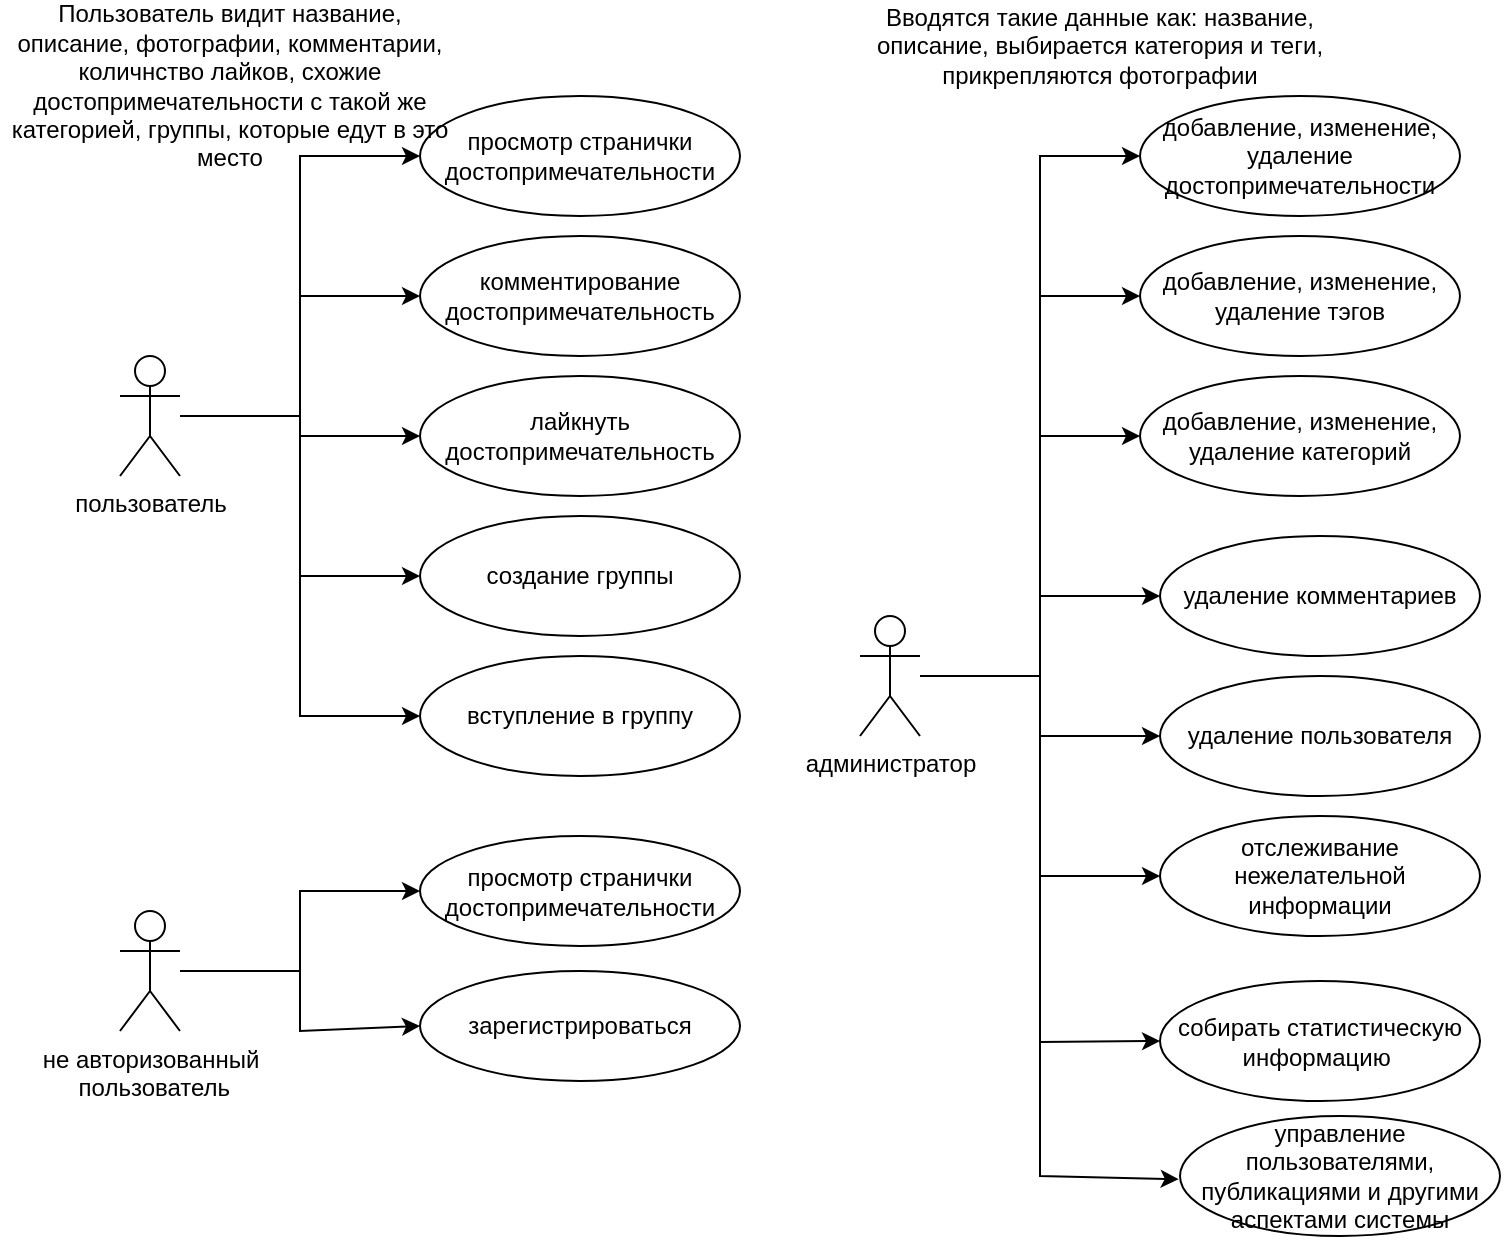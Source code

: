 <mxfile version="24.4.4" type="github">
  <diagram name="Page-1" id="qrGcNE2tAS0Cf3PMtOxk">
    <mxGraphModel dx="961" dy="1650" grid="1" gridSize="10" guides="1" tooltips="1" connect="1" arrows="1" fold="1" page="1" pageScale="1" pageWidth="850" pageHeight="1100" math="0" shadow="0">
      <root>
        <mxCell id="0" />
        <mxCell id="1" parent="0" />
        <mxCell id="MZ-xU3BzYYgE3xcKfuvh-1" style="edgeStyle=orthogonalEdgeStyle;rounded=0;orthogonalLoop=1;jettySize=auto;html=1;entryX=0;entryY=0.5;entryDx=0;entryDy=0;" parent="1" source="MZ-xU3BzYYgE3xcKfuvh-5" target="MZ-xU3BzYYgE3xcKfuvh-14" edge="1">
          <mxGeometry relative="1" as="geometry" />
        </mxCell>
        <mxCell id="MZ-xU3BzYYgE3xcKfuvh-2" style="edgeStyle=orthogonalEdgeStyle;rounded=0;orthogonalLoop=1;jettySize=auto;html=1;entryX=0;entryY=0.5;entryDx=0;entryDy=0;" parent="1" source="MZ-xU3BzYYgE3xcKfuvh-5" target="MZ-xU3BzYYgE3xcKfuvh-15" edge="1">
          <mxGeometry relative="1" as="geometry" />
        </mxCell>
        <mxCell id="MZ-xU3BzYYgE3xcKfuvh-3" style="edgeStyle=orthogonalEdgeStyle;rounded=0;orthogonalLoop=1;jettySize=auto;html=1;entryX=0;entryY=0.5;entryDx=0;entryDy=0;" parent="1" source="MZ-xU3BzYYgE3xcKfuvh-5" target="MZ-xU3BzYYgE3xcKfuvh-21" edge="1">
          <mxGeometry relative="1" as="geometry" />
        </mxCell>
        <mxCell id="MZ-xU3BzYYgE3xcKfuvh-4" style="edgeStyle=orthogonalEdgeStyle;rounded=0;orthogonalLoop=1;jettySize=auto;html=1;entryX=0;entryY=0.5;entryDx=0;entryDy=0;" parent="1" source="MZ-xU3BzYYgE3xcKfuvh-5" target="MZ-xU3BzYYgE3xcKfuvh-22" edge="1">
          <mxGeometry relative="1" as="geometry" />
        </mxCell>
        <mxCell id="MZ-xU3BzYYgE3xcKfuvh-5" value="пользователь&lt;br&gt;" style="shape=umlActor;verticalLabelPosition=bottom;verticalAlign=top;html=1;outlineConnect=0;" parent="1" vertex="1">
          <mxGeometry x="80" y="130" width="30" height="60" as="geometry" />
        </mxCell>
        <mxCell id="MZ-xU3BzYYgE3xcKfuvh-9" style="edgeStyle=orthogonalEdgeStyle;rounded=0;orthogonalLoop=1;jettySize=auto;html=1;entryX=0;entryY=0.5;entryDx=0;entryDy=0;" parent="1" source="MZ-xU3BzYYgE3xcKfuvh-11" target="MZ-xU3BzYYgE3xcKfuvh-18" edge="1">
          <mxGeometry relative="1" as="geometry" />
        </mxCell>
        <mxCell id="MZ-xU3BzYYgE3xcKfuvh-10" style="edgeStyle=orthogonalEdgeStyle;rounded=0;orthogonalLoop=1;jettySize=auto;html=1;entryX=0;entryY=0.5;entryDx=0;entryDy=0;" parent="1" source="MZ-xU3BzYYgE3xcKfuvh-11" target="MZ-xU3BzYYgE3xcKfuvh-19" edge="1">
          <mxGeometry relative="1" as="geometry" />
        </mxCell>
        <mxCell id="MZ-xU3BzYYgE3xcKfuvh-11" value="администратор" style="shape=umlActor;verticalLabelPosition=bottom;verticalAlign=top;html=1;outlineConnect=0;" parent="1" vertex="1">
          <mxGeometry x="450" y="260" width="30" height="60" as="geometry" />
        </mxCell>
        <mxCell id="MZ-xU3BzYYgE3xcKfuvh-12" style="edgeStyle=orthogonalEdgeStyle;rounded=0;orthogonalLoop=1;jettySize=auto;html=1;entryX=0;entryY=0.5;entryDx=0;entryDy=0;" parent="1" source="MZ-xU3BzYYgE3xcKfuvh-13" target="MZ-xU3BzYYgE3xcKfuvh-20" edge="1">
          <mxGeometry relative="1" as="geometry" />
        </mxCell>
        <mxCell id="MZ-xU3BzYYgE3xcKfuvh-13" value="не авторизованный&lt;br&gt;&amp;nbsp;пользователь" style="shape=umlActor;verticalLabelPosition=bottom;verticalAlign=top;html=1;outlineConnect=0;" parent="1" vertex="1">
          <mxGeometry x="80" y="407.5" width="30" height="60" as="geometry" />
        </mxCell>
        <mxCell id="MZ-xU3BzYYgE3xcKfuvh-14" value="просмотр странички достопримечательности" style="ellipse;whiteSpace=wrap;html=1;" parent="1" vertex="1">
          <mxGeometry x="230" width="160" height="60" as="geometry" />
        </mxCell>
        <mxCell id="MZ-xU3BzYYgE3xcKfuvh-15" value="комментирование достопримечательность" style="ellipse;whiteSpace=wrap;html=1;" parent="1" vertex="1">
          <mxGeometry x="230" y="70" width="160" height="60" as="geometry" />
        </mxCell>
        <mxCell id="MZ-xU3BzYYgE3xcKfuvh-16" value="добавление, изменение, удаление достопримечательности" style="ellipse;whiteSpace=wrap;html=1;" parent="1" vertex="1">
          <mxGeometry x="590" width="160" height="60" as="geometry" />
        </mxCell>
        <mxCell id="MZ-xU3BzYYgE3xcKfuvh-17" value="добавление, изменение, удаление тэгов" style="ellipse;whiteSpace=wrap;html=1;" parent="1" vertex="1">
          <mxGeometry x="590" y="70" width="160" height="60" as="geometry" />
        </mxCell>
        <mxCell id="MZ-xU3BzYYgE3xcKfuvh-18" value="удаление комментариев" style="ellipse;whiteSpace=wrap;html=1;" parent="1" vertex="1">
          <mxGeometry x="600" y="220" width="160" height="60" as="geometry" />
        </mxCell>
        <mxCell id="MZ-xU3BzYYgE3xcKfuvh-19" value="удаление пользователя" style="ellipse;whiteSpace=wrap;html=1;" parent="1" vertex="1">
          <mxGeometry x="600" y="290" width="160" height="60" as="geometry" />
        </mxCell>
        <mxCell id="MZ-xU3BzYYgE3xcKfuvh-20" value="просмотр странички достопримечательности" style="ellipse;whiteSpace=wrap;html=1;" parent="1" vertex="1">
          <mxGeometry x="230" y="370" width="160" height="55" as="geometry" />
        </mxCell>
        <mxCell id="MZ-xU3BzYYgE3xcKfuvh-21" value="создание группы" style="ellipse;whiteSpace=wrap;html=1;" parent="1" vertex="1">
          <mxGeometry x="230" y="210" width="160" height="60" as="geometry" />
        </mxCell>
        <mxCell id="MZ-xU3BzYYgE3xcKfuvh-22" value="вступление в группу" style="ellipse;whiteSpace=wrap;html=1;" parent="1" vertex="1">
          <mxGeometry x="230" y="280" width="160" height="60" as="geometry" />
        </mxCell>
        <mxCell id="MZ-xU3BzYYgE3xcKfuvh-23" value="Вводятся такие данные как: название, описание, выбирается категория и теги, прикрепляются фотографии" style="text;html=1;align=center;verticalAlign=middle;whiteSpace=wrap;rounded=0;" parent="1" vertex="1">
          <mxGeometry x="450" y="-40" width="240" height="30" as="geometry" />
        </mxCell>
        <mxCell id="MZ-xU3BzYYgE3xcKfuvh-24" style="edgeStyle=orthogonalEdgeStyle;rounded=0;orthogonalLoop=1;jettySize=auto;html=1;exitX=0.5;exitY=1;exitDx=0;exitDy=0;" parent="1" source="MZ-xU3BzYYgE3xcKfuvh-23" target="MZ-xU3BzYYgE3xcKfuvh-23" edge="1">
          <mxGeometry relative="1" as="geometry" />
        </mxCell>
        <mxCell id="MZ-xU3BzYYgE3xcKfuvh-25" value="Пользователь видит название, описание, фотографии, комментарии, количнство лайков, схожие достопримечательности с такой же категорией, группы, которые едут в это место" style="text;html=1;align=center;verticalAlign=middle;whiteSpace=wrap;rounded=0;" parent="1" vertex="1">
          <mxGeometry x="20" y="-20" width="230" height="30" as="geometry" />
        </mxCell>
        <mxCell id="MZ-xU3BzYYgE3xcKfuvh-27" value="лайкнуть достопримечательность" style="ellipse;whiteSpace=wrap;html=1;" parent="1" vertex="1">
          <mxGeometry x="230" y="140" width="160" height="60" as="geometry" />
        </mxCell>
        <mxCell id="BVo8SrtdsxI8CEPU99pJ-1" value="" style="endArrow=classic;html=1;rounded=0;entryX=0;entryY=0.5;entryDx=0;entryDy=0;" parent="1" target="MZ-xU3BzYYgE3xcKfuvh-27" edge="1">
          <mxGeometry width="50" height="50" relative="1" as="geometry">
            <mxPoint x="170" y="170" as="sourcePoint" />
            <mxPoint x="450" y="170" as="targetPoint" />
          </mxGeometry>
        </mxCell>
        <mxCell id="FH9TcQfC23r_wwAoNAYe-5" value="зарегистрироваться" style="ellipse;whiteSpace=wrap;html=1;" parent="1" vertex="1">
          <mxGeometry x="230" y="437.5" width="160" height="55" as="geometry" />
        </mxCell>
        <mxCell id="FH9TcQfC23r_wwAoNAYe-6" value="" style="endArrow=classic;html=1;rounded=0;entryX=0;entryY=0.5;entryDx=0;entryDy=0;" parent="1" target="FH9TcQfC23r_wwAoNAYe-5" edge="1">
          <mxGeometry width="50" height="50" relative="1" as="geometry">
            <mxPoint x="170" y="437.5" as="sourcePoint" />
            <mxPoint x="380" y="367.5" as="targetPoint" />
            <Array as="points">
              <mxPoint x="170" y="467.5" />
            </Array>
          </mxGeometry>
        </mxCell>
        <mxCell id="FH9TcQfC23r_wwAoNAYe-7" value="добавление, изменение, удаление категорий" style="ellipse;whiteSpace=wrap;html=1;" parent="1" vertex="1">
          <mxGeometry x="590" y="140" width="160" height="60" as="geometry" />
        </mxCell>
        <mxCell id="FH9TcQfC23r_wwAoNAYe-9" value="отслеживание нежелательной информации" style="ellipse;whiteSpace=wrap;html=1;" parent="1" vertex="1">
          <mxGeometry x="600" y="360" width="160" height="60" as="geometry" />
        </mxCell>
        <mxCell id="FH9TcQfC23r_wwAoNAYe-10" value="" style="endArrow=classic;html=1;rounded=0;entryX=0;entryY=0.5;entryDx=0;entryDy=0;" parent="1" target="FH9TcQfC23r_wwAoNAYe-9" edge="1">
          <mxGeometry width="50" height="50" relative="1" as="geometry">
            <mxPoint x="540" y="320" as="sourcePoint" />
            <mxPoint x="640" y="310" as="targetPoint" />
            <Array as="points">
              <mxPoint x="540" y="390" />
            </Array>
          </mxGeometry>
        </mxCell>
        <mxCell id="FH9TcQfC23r_wwAoNAYe-12" value="собирать статистическую информацию&amp;nbsp;" style="ellipse;whiteSpace=wrap;html=1;" parent="1" vertex="1">
          <mxGeometry x="600" y="442.5" width="160" height="60" as="geometry" />
        </mxCell>
        <mxCell id="FH9TcQfC23r_wwAoNAYe-13" value="управление пользователями, публикациями и другими аспектами системы" style="ellipse;whiteSpace=wrap;html=1;" parent="1" vertex="1">
          <mxGeometry x="610" y="510" width="160" height="60" as="geometry" />
        </mxCell>
        <mxCell id="FH9TcQfC23r_wwAoNAYe-18" value="" style="endArrow=classic;html=1;rounded=0;entryX=-0.004;entryY=0.527;entryDx=0;entryDy=0;entryPerimeter=0;" parent="1" target="FH9TcQfC23r_wwAoNAYe-13" edge="1">
          <mxGeometry width="50" height="50" relative="1" as="geometry">
            <mxPoint x="540" y="390" as="sourcePoint" />
            <mxPoint x="600" y="470" as="targetPoint" />
            <Array as="points">
              <mxPoint x="540" y="540" />
            </Array>
          </mxGeometry>
        </mxCell>
        <mxCell id="lcM0HsX44mKNLip0bp-f-1" value="" style="endArrow=classic;html=1;rounded=0;entryX=0;entryY=0.5;entryDx=0;entryDy=0;" edge="1" parent="1" target="FH9TcQfC23r_wwAoNAYe-12">
          <mxGeometry width="50" height="50" relative="1" as="geometry">
            <mxPoint x="540" y="473" as="sourcePoint" />
            <mxPoint x="460" y="390" as="targetPoint" />
          </mxGeometry>
        </mxCell>
        <mxCell id="lcM0HsX44mKNLip0bp-f-2" value="" style="endArrow=classic;html=1;rounded=0;entryX=0;entryY=0.5;entryDx=0;entryDy=0;" edge="1" parent="1" target="MZ-xU3BzYYgE3xcKfuvh-16">
          <mxGeometry width="50" height="50" relative="1" as="geometry">
            <mxPoint x="540" y="250" as="sourcePoint" />
            <mxPoint x="460" y="180" as="targetPoint" />
            <Array as="points">
              <mxPoint x="540" y="30" />
            </Array>
          </mxGeometry>
        </mxCell>
        <mxCell id="lcM0HsX44mKNLip0bp-f-3" value="" style="endArrow=classic;html=1;rounded=0;entryX=0;entryY=0.5;entryDx=0;entryDy=0;" edge="1" parent="1" target="MZ-xU3BzYYgE3xcKfuvh-17">
          <mxGeometry width="50" height="50" relative="1" as="geometry">
            <mxPoint x="540" y="100" as="sourcePoint" />
            <mxPoint x="460" y="180" as="targetPoint" />
          </mxGeometry>
        </mxCell>
        <mxCell id="lcM0HsX44mKNLip0bp-f-4" value="" style="endArrow=classic;html=1;rounded=0;entryX=0;entryY=0.5;entryDx=0;entryDy=0;" edge="1" parent="1" target="FH9TcQfC23r_wwAoNAYe-7">
          <mxGeometry width="50" height="50" relative="1" as="geometry">
            <mxPoint x="540" y="170" as="sourcePoint" />
            <mxPoint x="460" y="180" as="targetPoint" />
          </mxGeometry>
        </mxCell>
      </root>
    </mxGraphModel>
  </diagram>
</mxfile>
